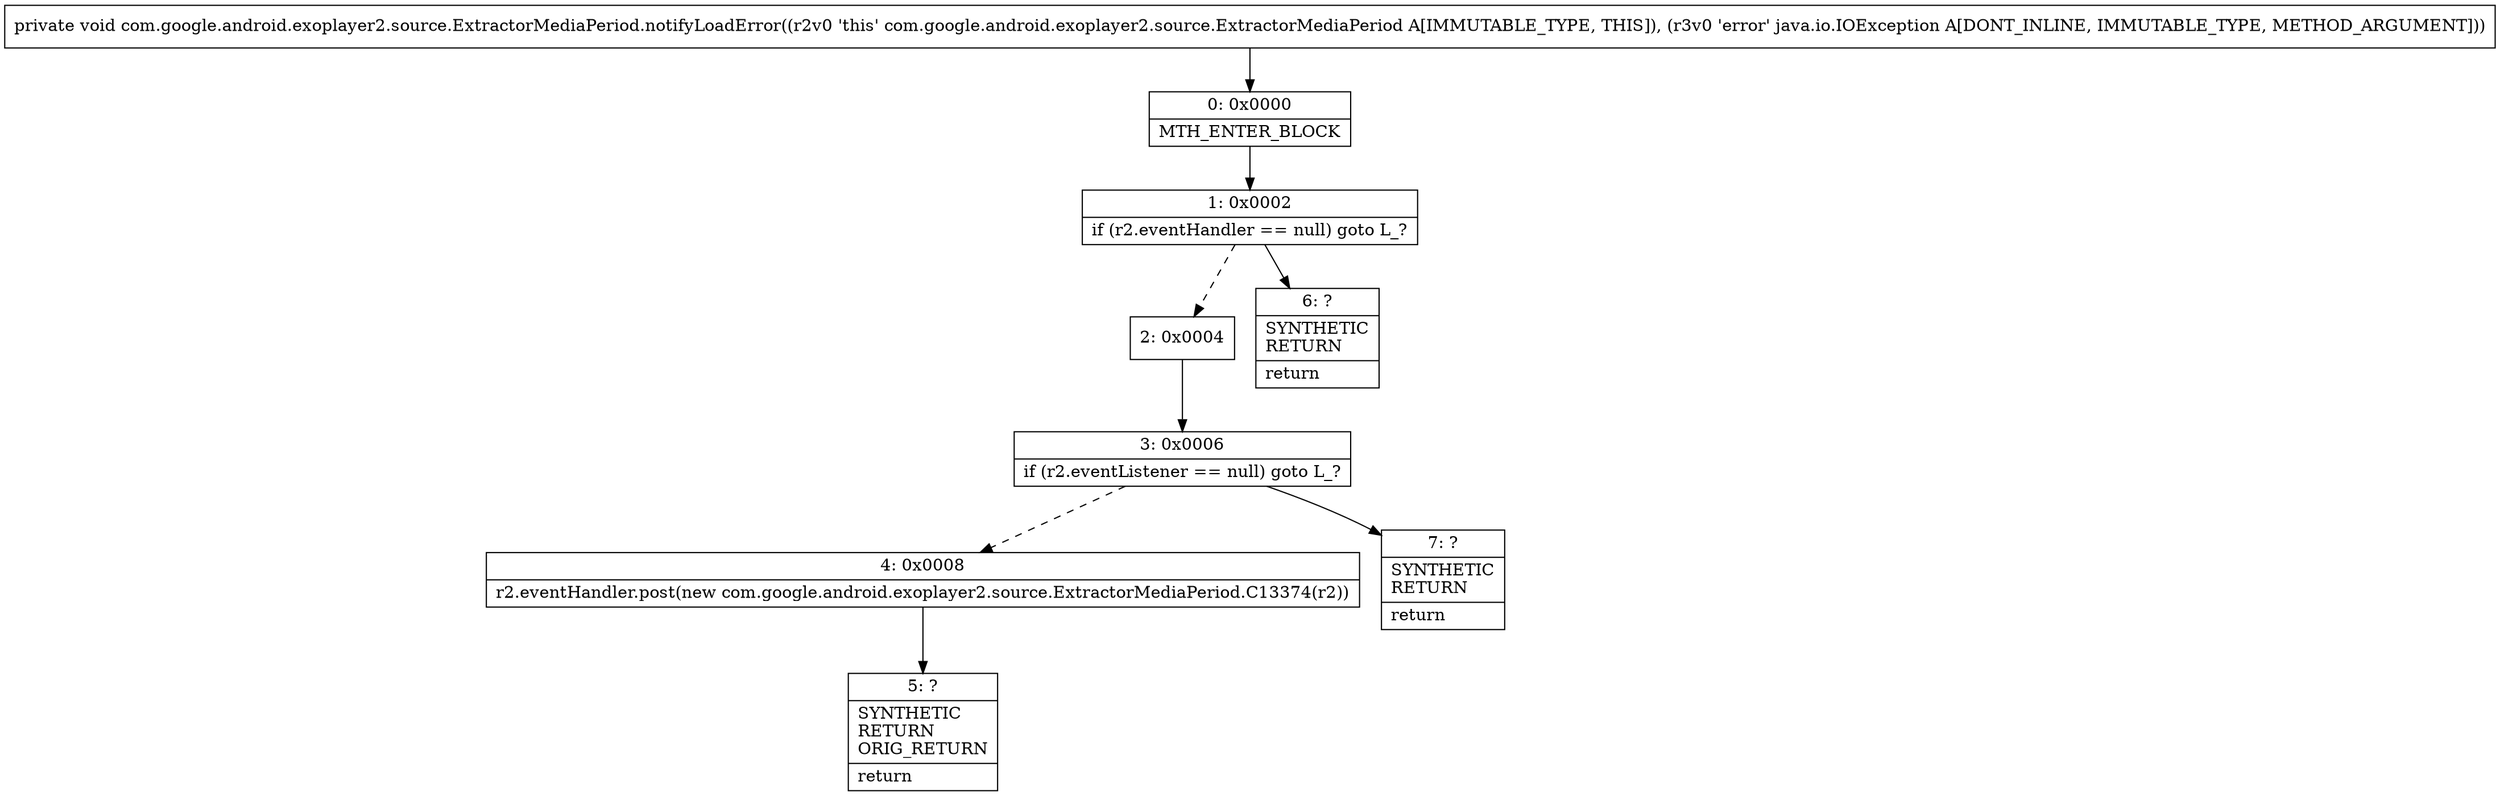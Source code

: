 digraph "CFG forcom.google.android.exoplayer2.source.ExtractorMediaPeriod.notifyLoadError(Ljava\/io\/IOException;)V" {
Node_0 [shape=record,label="{0\:\ 0x0000|MTH_ENTER_BLOCK\l}"];
Node_1 [shape=record,label="{1\:\ 0x0002|if (r2.eventHandler == null) goto L_?\l}"];
Node_2 [shape=record,label="{2\:\ 0x0004}"];
Node_3 [shape=record,label="{3\:\ 0x0006|if (r2.eventListener == null) goto L_?\l}"];
Node_4 [shape=record,label="{4\:\ 0x0008|r2.eventHandler.post(new com.google.android.exoplayer2.source.ExtractorMediaPeriod.C13374(r2))\l}"];
Node_5 [shape=record,label="{5\:\ ?|SYNTHETIC\lRETURN\lORIG_RETURN\l|return\l}"];
Node_6 [shape=record,label="{6\:\ ?|SYNTHETIC\lRETURN\l|return\l}"];
Node_7 [shape=record,label="{7\:\ ?|SYNTHETIC\lRETURN\l|return\l}"];
MethodNode[shape=record,label="{private void com.google.android.exoplayer2.source.ExtractorMediaPeriod.notifyLoadError((r2v0 'this' com.google.android.exoplayer2.source.ExtractorMediaPeriod A[IMMUTABLE_TYPE, THIS]), (r3v0 'error' java.io.IOException A[DONT_INLINE, IMMUTABLE_TYPE, METHOD_ARGUMENT])) }"];
MethodNode -> Node_0;
Node_0 -> Node_1;
Node_1 -> Node_2[style=dashed];
Node_1 -> Node_6;
Node_2 -> Node_3;
Node_3 -> Node_4[style=dashed];
Node_3 -> Node_7;
Node_4 -> Node_5;
}

